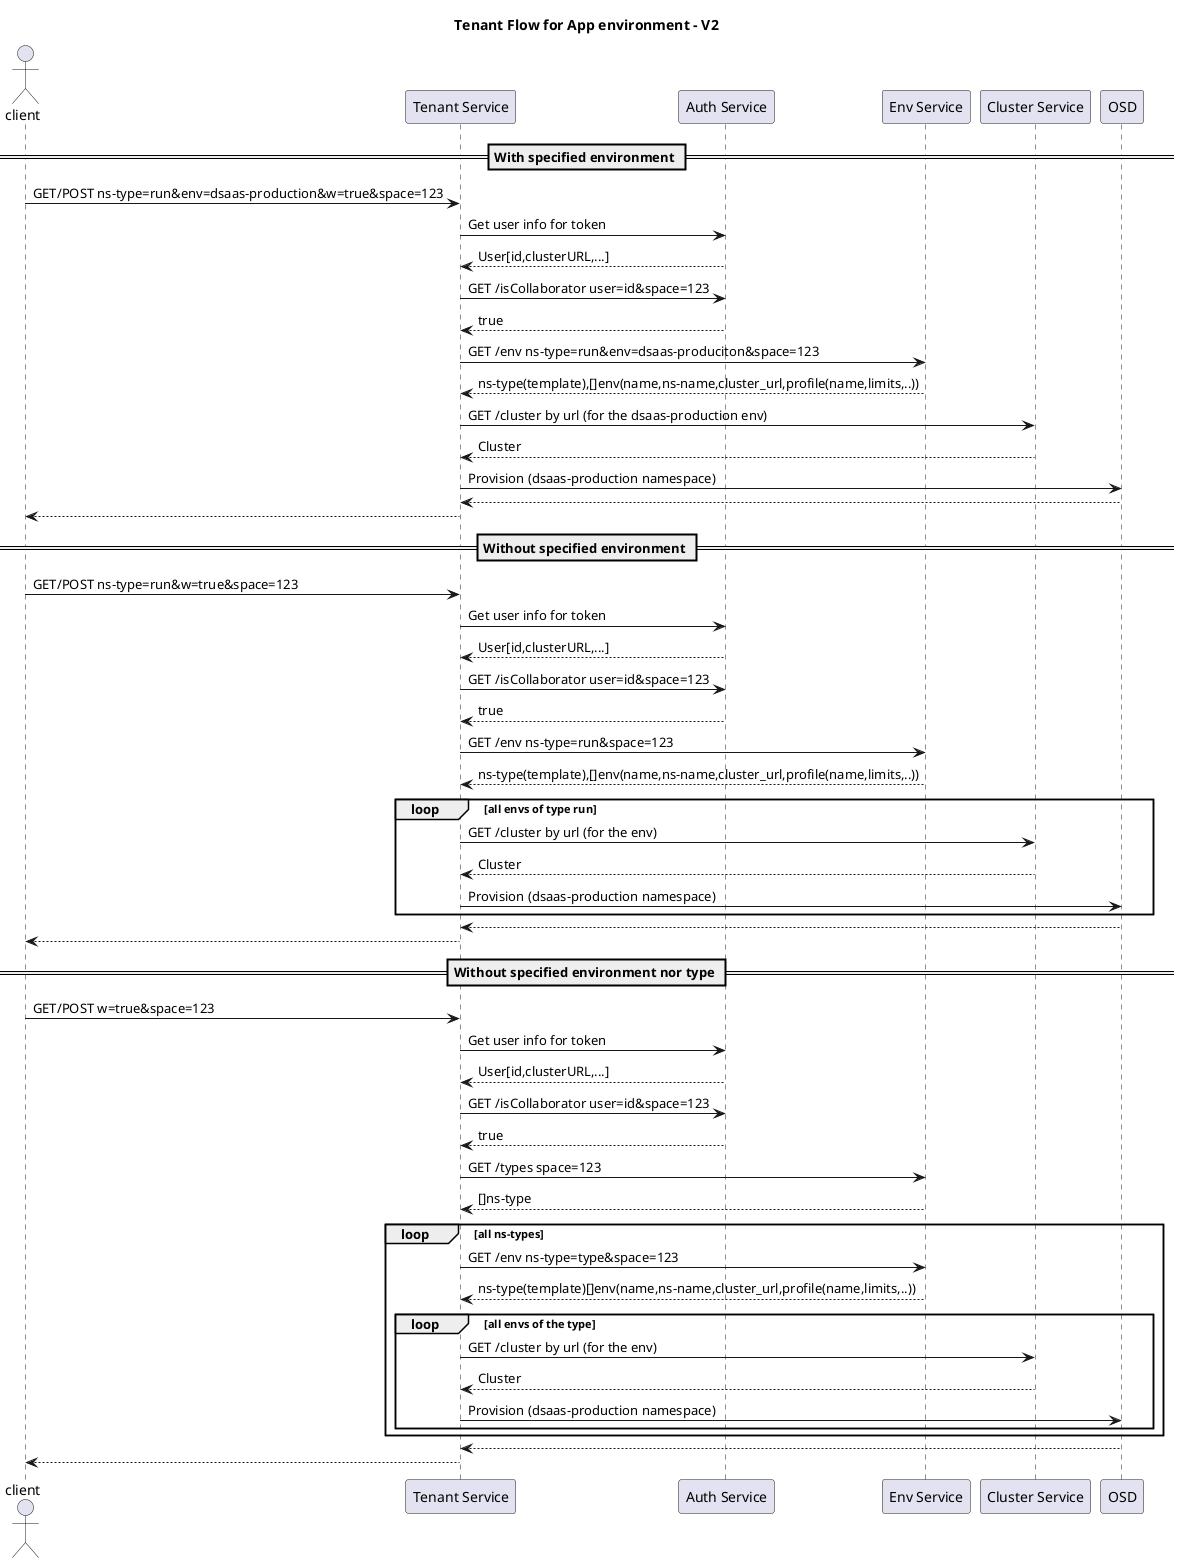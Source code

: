 @startuml
title Tenant Flow for App environment - V2

actor client

participant "Tenant Service" as ts
participant "Auth Service" as as
participant "Env Service" as es
participant "Cluster Service" as cs
participant "OSD" as osd

== With specified environment ==
client->ts:GET/POST ns-type=run&env=dsaas-production&w=true&space=123

ts->as:Get user info for token
ts<--as:User[id,clusterURL,...]

ts->as:GET /isCollaborator user=id&space=123
ts<--as:true

ts->es:GET /env ns-type=run&env=dsaas-produciton&space=123
ts<--es: ns-type(template),[]env(name,ns-name,cluster_url,profile(name,limits,..))

ts->cs:GET /cluster by url (for the dsaas-production env)
ts<--cs:Cluster

ts->osd:Provision (dsaas-production namespace)
ts<--osd
client<--ts

== Without specified environment ==

client->ts:GET/POST ns-type=run&w=true&space=123

ts->as:Get user info for token
ts<--as:User[id,clusterURL,...]

ts->as:GET /isCollaborator user=id&space=123
ts<--as:true

ts->es:GET /env ns-type=run&space=123
ts<--es: ns-type(template),[]env(name,ns-name,cluster_url,profile(name,limits,..))

loop all envs of type run
    ts->cs:GET /cluster by url (for the env)
    ts<--cs:Cluster

    ts->osd:Provision (dsaas-production namespace)
end
ts<--osd
client<--ts

== Without specified environment nor type ==

client->ts:GET/POST w=true&space=123

ts->as:Get user info for token
ts<--as:User[id,clusterURL,...]

ts->as:GET /isCollaborator user=id&space=123
ts<--as:true

ts->es:GET /types space=123
ts<--es: []ns-type

loop all ns-types
    ts->es:GET /env ns-type=type&space=123
    ts<--es: ns-type(template)[]env(name,ns-name,cluster_url,profile(name,limits,..))

    loop all envs of the type
        ts->cs:GET /cluster by url (for the env)
        ts<--cs:Cluster

        ts->osd:Provision (dsaas-production namespace)
    end
end
ts<--osd
client<--ts
@enduml